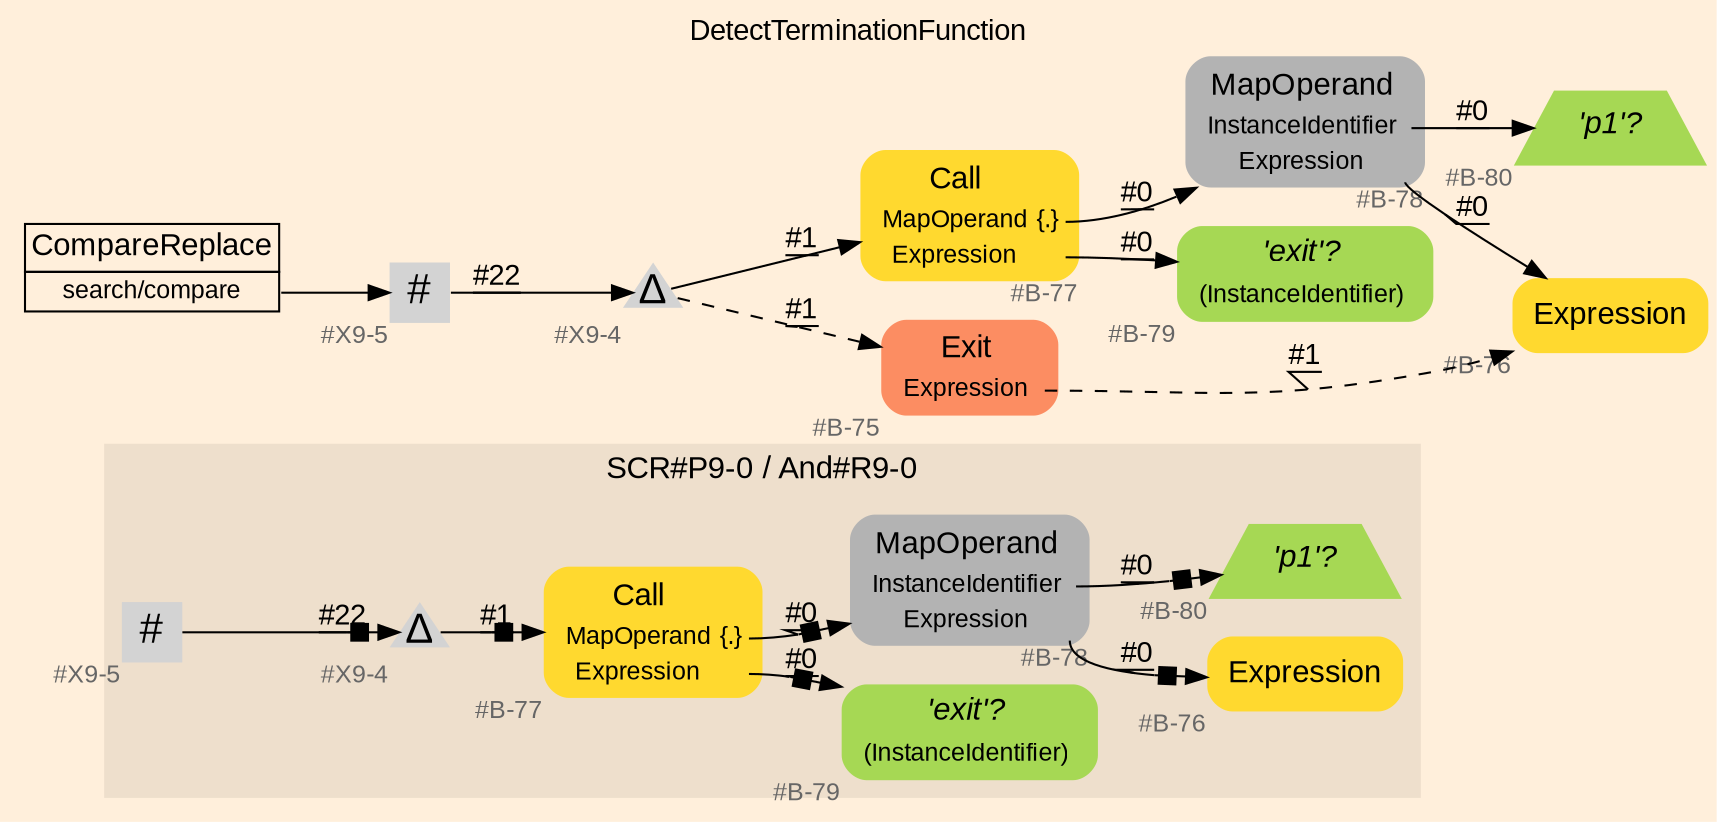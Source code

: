 digraph "DetectTerminationFunction" {
label = "DetectTerminationFunction"
labelloc = t
graph [
    rankdir = "LR"
    ranksep = 0.3
    bgcolor = antiquewhite1
    color = black
    fontcolor = black
    fontname = "Arial"
];
node [
    fontname = "Arial"
];
edge [
    fontname = "Arial"
];

// -------------------- figure And#R9-0 --------------------
// -------- region And#R9-0 ----------
subgraph "clusterAnd#R9-0" {
    label = "SCR#P9-0 / And#R9-0"
    style = "filled"
    color = antiquewhite2
    fontsize = "15"
    // -------- block And#R9-0/#B-76 ----------
    "And#R9-0/#B-76" [
        fillcolor = "/set28/6"
        xlabel = "#B-76"
        fontsize = "12"
        fontcolor = grey40
        shape = "plaintext"
        label = <<TABLE BORDER="0" CELLBORDER="0" CELLSPACING="0">
         <TR><TD><FONT COLOR="black" POINT-SIZE="15">Expression</FONT></TD></TR>
        </TABLE>>
        style = "rounded,filled"
    ];
    
    // -------- block And#R9-0/#B-77 ----------
    "And#R9-0/#B-77" [
        fillcolor = "/set28/6"
        xlabel = "#B-77"
        fontsize = "12"
        fontcolor = grey40
        shape = "plaintext"
        label = <<TABLE BORDER="0" CELLBORDER="0" CELLSPACING="0">
         <TR><TD><FONT COLOR="black" POINT-SIZE="15">Call</FONT></TD></TR>
         <TR><TD><FONT COLOR="black" POINT-SIZE="12">MapOperand</FONT></TD><TD PORT="port0"><FONT COLOR="black" POINT-SIZE="12">{.}</FONT></TD></TR>
         <TR><TD><FONT COLOR="black" POINT-SIZE="12">Expression</FONT></TD><TD PORT="port1"></TD></TR>
        </TABLE>>
        style = "rounded,filled"
    ];
    
    // -------- block And#R9-0/#B-78 ----------
    "And#R9-0/#B-78" [
        fillcolor = "/set28/8"
        xlabel = "#B-78"
        fontsize = "12"
        fontcolor = grey40
        shape = "plaintext"
        label = <<TABLE BORDER="0" CELLBORDER="0" CELLSPACING="0">
         <TR><TD><FONT COLOR="black" POINT-SIZE="15">MapOperand</FONT></TD></TR>
         <TR><TD><FONT COLOR="black" POINT-SIZE="12">InstanceIdentifier</FONT></TD><TD PORT="port0"></TD></TR>
         <TR><TD><FONT COLOR="black" POINT-SIZE="12">Expression</FONT></TD><TD PORT="port1"></TD></TR>
        </TABLE>>
        style = "rounded,filled"
    ];
    
    // -------- block And#R9-0/#B-79 ----------
    "And#R9-0/#B-79" [
        fillcolor = "/set28/5"
        xlabel = "#B-79"
        fontsize = "12"
        fontcolor = grey40
        shape = "plaintext"
        label = <<TABLE BORDER="0" CELLBORDER="0" CELLSPACING="0">
         <TR><TD><FONT COLOR="black" POINT-SIZE="15"><I>'exit'?</I></FONT></TD></TR>
         <TR><TD><FONT COLOR="black" POINT-SIZE="12">(InstanceIdentifier)</FONT></TD><TD PORT="port0"></TD></TR>
        </TABLE>>
        style = "rounded,filled"
    ];
    
    // -------- block And#R9-0/#B-80 ----------
    "And#R9-0/#B-80" [
        fillcolor = "/set28/5"
        xlabel = "#B-80"
        fontsize = "12"
        fontcolor = grey40
        shape = "trapezium"
        label = <<FONT COLOR="black" POINT-SIZE="15"><I>'p1'?</I></FONT>>
        style = "filled"
        penwidth = 0.0
    ];
    
    // -------- block And#R9-0/#X9-4 ----------
    "And#R9-0/#X9-4" [
        xlabel = "#X9-4"
        fontsize = "12"
        fontcolor = grey40
        shape = "triangle"
        label = <<FONT COLOR="black" POINT-SIZE="20">Δ</FONT>>
        style = "filled"
        penwidth = 0.0
        fixedsize = true
        width = 0.4
        height = 0.4
    ];
    
    // -------- block And#R9-0/#X9-5 ----------
    "And#R9-0/#X9-5" [
        xlabel = "#X9-5"
        fontsize = "12"
        fontcolor = grey40
        shape = "square"
        label = <<FONT COLOR="black" POINT-SIZE="20">#</FONT>>
        style = "filled"
        penwidth = 0.0
        fixedsize = true
        width = 0.4
        height = 0.4
    ];
    
}

"And#R9-0/#B-77":port0 -> "And#R9-0/#B-78" [
    arrowhead="normalnonebox"
    label = "#0"
    decorate = true
    color = black
    fontcolor = black
];

"And#R9-0/#B-77":port1 -> "And#R9-0/#B-79" [
    arrowhead="normalnonebox"
    label = "#0"
    decorate = true
    color = black
    fontcolor = black
];

"And#R9-0/#B-78":port0 -> "And#R9-0/#B-80" [
    arrowhead="normalnonebox"
    label = "#0"
    decorate = true
    color = black
    fontcolor = black
];

"And#R9-0/#B-78":port1 -> "And#R9-0/#B-76" [
    arrowhead="normalnonebox"
    label = "#0"
    decorate = true
    color = black
    fontcolor = black
];

"And#R9-0/#X9-4" -> "And#R9-0/#B-77" [
    arrowhead="normalnonebox"
    label = "#1"
    decorate = true
    color = black
    fontcolor = black
];

"And#R9-0/#X9-5" -> "And#R9-0/#X9-4" [
    arrowhead="normalnonebox"
    label = "#22"
    decorate = true
    color = black
    fontcolor = black
];


// -------------------- transformation figure --------------------
// -------- block CR#X9-6 ----------
"CR#X9-6" [
    fillcolor = antiquewhite1
    fontsize = "12"
    fontcolor = grey40
    shape = "plaintext"
    label = <<TABLE BORDER="0" CELLBORDER="1" CELLSPACING="0">
     <TR><TD><FONT COLOR="black" POINT-SIZE="15">CompareReplace</FONT></TD></TR>
     <TR><TD PORT="port0"><FONT COLOR="black" POINT-SIZE="12">search/compare</FONT></TD></TR>
    </TABLE>>
    style = "filled"
    color = black
];

// -------- block #X9-5 ----------
"#X9-5" [
    xlabel = "#X9-5"
    fontsize = "12"
    fontcolor = grey40
    shape = "square"
    label = <<FONT COLOR="black" POINT-SIZE="20">#</FONT>>
    style = "filled"
    penwidth = 0.0
    fixedsize = true
    width = 0.4
    height = 0.4
];

// -------- block #X9-4 ----------
"#X9-4" [
    xlabel = "#X9-4"
    fontsize = "12"
    fontcolor = grey40
    shape = "triangle"
    label = <<FONT COLOR="black" POINT-SIZE="20">Δ</FONT>>
    style = "filled"
    penwidth = 0.0
    fixedsize = true
    width = 0.4
    height = 0.4
];

// -------- block #B-77 ----------
"#B-77" [
    fillcolor = "/set28/6"
    xlabel = "#B-77"
    fontsize = "12"
    fontcolor = grey40
    shape = "plaintext"
    label = <<TABLE BORDER="0" CELLBORDER="0" CELLSPACING="0">
     <TR><TD><FONT COLOR="black" POINT-SIZE="15">Call</FONT></TD></TR>
     <TR><TD><FONT COLOR="black" POINT-SIZE="12">MapOperand</FONT></TD><TD PORT="port0"><FONT COLOR="black" POINT-SIZE="12">{.}</FONT></TD></TR>
     <TR><TD><FONT COLOR="black" POINT-SIZE="12">Expression</FONT></TD><TD PORT="port1"></TD></TR>
    </TABLE>>
    style = "rounded,filled"
];

// -------- block #B-78 ----------
"#B-78" [
    fillcolor = "/set28/8"
    xlabel = "#B-78"
    fontsize = "12"
    fontcolor = grey40
    shape = "plaintext"
    label = <<TABLE BORDER="0" CELLBORDER="0" CELLSPACING="0">
     <TR><TD><FONT COLOR="black" POINT-SIZE="15">MapOperand</FONT></TD></TR>
     <TR><TD><FONT COLOR="black" POINT-SIZE="12">InstanceIdentifier</FONT></TD><TD PORT="port0"></TD></TR>
     <TR><TD><FONT COLOR="black" POINT-SIZE="12">Expression</FONT></TD><TD PORT="port1"></TD></TR>
    </TABLE>>
    style = "rounded,filled"
];

// -------- block #B-80 ----------
"#B-80" [
    fillcolor = "/set28/5"
    xlabel = "#B-80"
    fontsize = "12"
    fontcolor = grey40
    shape = "trapezium"
    label = <<FONT COLOR="black" POINT-SIZE="15"><I>'p1'?</I></FONT>>
    style = "filled"
    penwidth = 0.0
];

// -------- block #B-76 ----------
"#B-76" [
    fillcolor = "/set28/6"
    xlabel = "#B-76"
    fontsize = "12"
    fontcolor = grey40
    shape = "plaintext"
    label = <<TABLE BORDER="0" CELLBORDER="0" CELLSPACING="0">
     <TR><TD><FONT COLOR="black" POINT-SIZE="15">Expression</FONT></TD></TR>
    </TABLE>>
    style = "rounded,filled"
];

// -------- block #B-79 ----------
"#B-79" [
    fillcolor = "/set28/5"
    xlabel = "#B-79"
    fontsize = "12"
    fontcolor = grey40
    shape = "plaintext"
    label = <<TABLE BORDER="0" CELLBORDER="0" CELLSPACING="0">
     <TR><TD><FONT COLOR="black" POINT-SIZE="15"><I>'exit'?</I></FONT></TD></TR>
     <TR><TD><FONT COLOR="black" POINT-SIZE="12">(InstanceIdentifier)</FONT></TD><TD PORT="port0"></TD></TR>
    </TABLE>>
    style = "rounded,filled"
];

// -------- block #B-75 ----------
"#B-75" [
    fillcolor = "/set28/2"
    xlabel = "#B-75"
    fontsize = "12"
    fontcolor = grey40
    shape = "plaintext"
    label = <<TABLE BORDER="0" CELLBORDER="0" CELLSPACING="0">
     <TR><TD><FONT COLOR="black" POINT-SIZE="15">Exit</FONT></TD></TR>
     <TR><TD><FONT COLOR="black" POINT-SIZE="12">Expression</FONT></TD><TD PORT="port0"></TD></TR>
    </TABLE>>
    style = "rounded,filled"
];

"CR#X9-6":port0 -> "#X9-5" [
    label = ""
    decorate = true
    color = black
    fontcolor = black
];

"#X9-5" -> "#X9-4" [
    label = "#22"
    decorate = true
    color = black
    fontcolor = black
];

"#X9-4" -> "#B-77" [
    label = "#1"
    decorate = true
    color = black
    fontcolor = black
];

"#X9-4" -> "#B-75" [
    style="dashed"
    label = "#1"
    decorate = true
    color = black
    fontcolor = black
];

"#B-77":port0 -> "#B-78" [
    label = "#0"
    decorate = true
    color = black
    fontcolor = black
];

"#B-77":port1 -> "#B-79" [
    label = "#0"
    decorate = true
    color = black
    fontcolor = black
];

"#B-78":port0 -> "#B-80" [
    label = "#0"
    decorate = true
    color = black
    fontcolor = black
];

"#B-78":port1 -> "#B-76" [
    label = "#0"
    decorate = true
    color = black
    fontcolor = black
];

"#B-75":port0 -> "#B-76" [
    style="dashed"
    label = "#1"
    decorate = true
    color = black
    fontcolor = black
];


}
